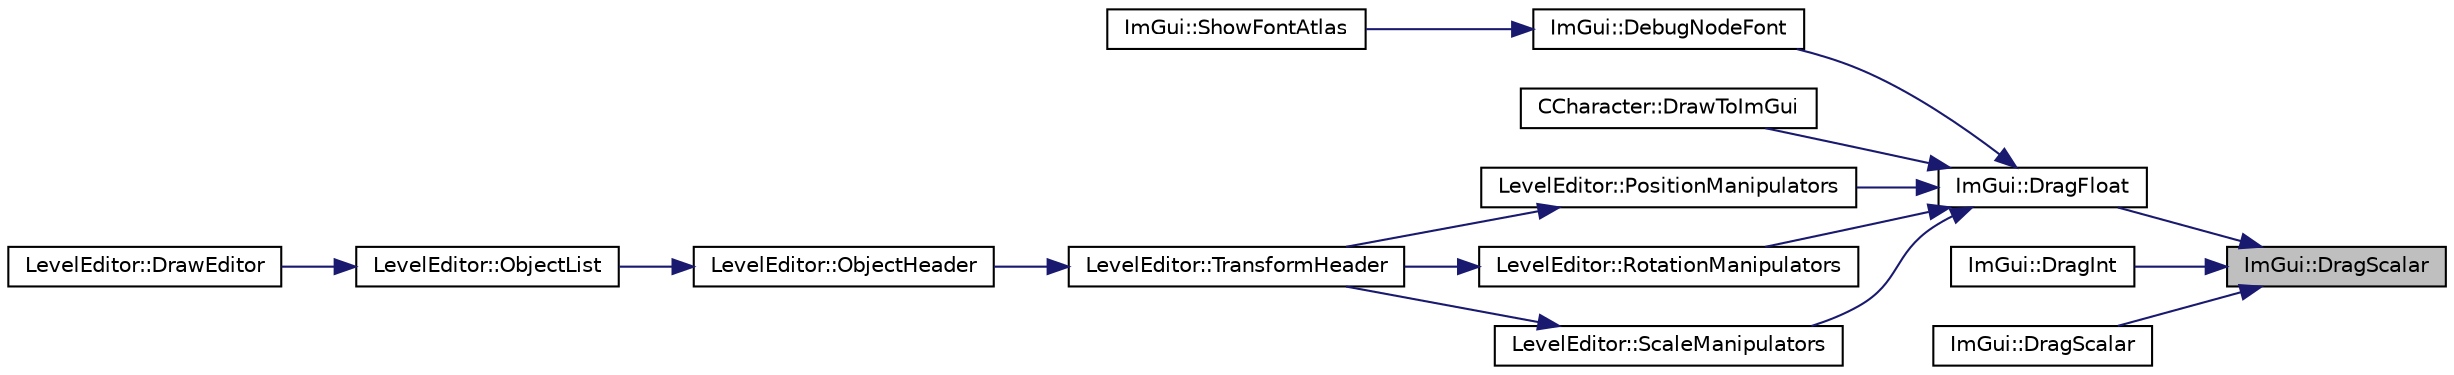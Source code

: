 digraph "ImGui::DragScalar"
{
 // LATEX_PDF_SIZE
  edge [fontname="Helvetica",fontsize="10",labelfontname="Helvetica",labelfontsize="10"];
  node [fontname="Helvetica",fontsize="10",shape=record];
  rankdir="RL";
  Node1 [label="ImGui::DragScalar",height=0.2,width=0.4,color="black", fillcolor="grey75", style="filled", fontcolor="black",tooltip=" "];
  Node1 -> Node2 [dir="back",color="midnightblue",fontsize="10",style="solid",fontname="Helvetica"];
  Node2 [label="ImGui::DragFloat",height=0.2,width=0.4,color="black", fillcolor="white", style="filled",URL="$namespace_im_gui.html#aab1b20e7bf98aa7bbdb26f8cd3ad91e6",tooltip=" "];
  Node2 -> Node3 [dir="back",color="midnightblue",fontsize="10",style="solid",fontname="Helvetica"];
  Node3 [label="ImGui::DebugNodeFont",height=0.2,width=0.4,color="black", fillcolor="white", style="filled",URL="$namespace_im_gui.html#ae0207d60728f7e6a47dbcd1d7d84e3cb",tooltip=" "];
  Node3 -> Node4 [dir="back",color="midnightblue",fontsize="10",style="solid",fontname="Helvetica"];
  Node4 [label="ImGui::ShowFontAtlas",height=0.2,width=0.4,color="black", fillcolor="white", style="filled",URL="$namespace_im_gui.html#acab51ec2b39577845309f24535381038",tooltip=" "];
  Node2 -> Node5 [dir="back",color="midnightblue",fontsize="10",style="solid",fontname="Helvetica"];
  Node5 [label="CCharacter::DrawToImGui",height=0.2,width=0.4,color="black", fillcolor="white", style="filled",URL="$class_c_character.html#a037a51556b6aef411ec09613812f3ba4",tooltip="Draws to imgui."];
  Node2 -> Node6 [dir="back",color="midnightblue",fontsize="10",style="solid",fontname="Helvetica"];
  Node6 [label="LevelEditor::PositionManipulators",height=0.2,width=0.4,color="black", fillcolor="white", style="filled",URL="$class_level_editor.html#a656a24e68242e1f8b24baa8ea5a5e2a9",tooltip=" "];
  Node6 -> Node7 [dir="back",color="midnightblue",fontsize="10",style="solid",fontname="Helvetica"];
  Node7 [label="LevelEditor::TransformHeader",height=0.2,width=0.4,color="black", fillcolor="white", style="filled",URL="$class_level_editor.html#aac394ace767b605adef1afdfb0473046",tooltip=" "];
  Node7 -> Node8 [dir="back",color="midnightblue",fontsize="10",style="solid",fontname="Helvetica"];
  Node8 [label="LevelEditor::ObjectHeader",height=0.2,width=0.4,color="black", fillcolor="white", style="filled",URL="$class_level_editor.html#a5ce65e32e9be38dc053d25a18e0018de",tooltip=" "];
  Node8 -> Node9 [dir="back",color="midnightblue",fontsize="10",style="solid",fontname="Helvetica"];
  Node9 [label="LevelEditor::ObjectList",height=0.2,width=0.4,color="black", fillcolor="white", style="filled",URL="$class_level_editor.html#a5d2e208fa4bc8f4fd463c8bc09e209f0",tooltip=" "];
  Node9 -> Node10 [dir="back",color="midnightblue",fontsize="10",style="solid",fontname="Helvetica"];
  Node10 [label="LevelEditor::DrawEditor",height=0.2,width=0.4,color="black", fillcolor="white", style="filled",URL="$class_level_editor.html#a4582620d8c322b6cb1d68dd32dcf5048",tooltip=" "];
  Node2 -> Node11 [dir="back",color="midnightblue",fontsize="10",style="solid",fontname="Helvetica"];
  Node11 [label="LevelEditor::RotationManipulators",height=0.2,width=0.4,color="black", fillcolor="white", style="filled",URL="$class_level_editor.html#aa0a47b3d01e4374a4060ac8d1db30b91",tooltip=" "];
  Node11 -> Node7 [dir="back",color="midnightblue",fontsize="10",style="solid",fontname="Helvetica"];
  Node2 -> Node12 [dir="back",color="midnightblue",fontsize="10",style="solid",fontname="Helvetica"];
  Node12 [label="LevelEditor::ScaleManipulators",height=0.2,width=0.4,color="black", fillcolor="white", style="filled",URL="$class_level_editor.html#a07d3584976205e962c0dffcb1e9d3ad0",tooltip=" "];
  Node12 -> Node7 [dir="back",color="midnightblue",fontsize="10",style="solid",fontname="Helvetica"];
  Node1 -> Node13 [dir="back",color="midnightblue",fontsize="10",style="solid",fontname="Helvetica"];
  Node13 [label="ImGui::DragInt",height=0.2,width=0.4,color="black", fillcolor="white", style="filled",URL="$namespace_im_gui.html#a3714db739ae51fc75601d7fad234a58b",tooltip=" "];
  Node1 -> Node14 [dir="back",color="midnightblue",fontsize="10",style="solid",fontname="Helvetica"];
  Node14 [label="ImGui::DragScalar",height=0.2,width=0.4,color="black", fillcolor="white", style="filled",URL="$namespace_im_gui.html#a81d51f5948b98837afca4d669505f51d",tooltip=" "];
}
